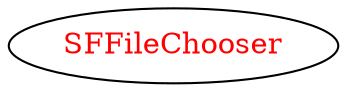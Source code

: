 digraph dependencyGraph {
 concentrate=true;
 ranksep="2.0";
 rankdir="LR"; 
 splines="ortho";
"SFFileChooser" [fontcolor="red"];
}